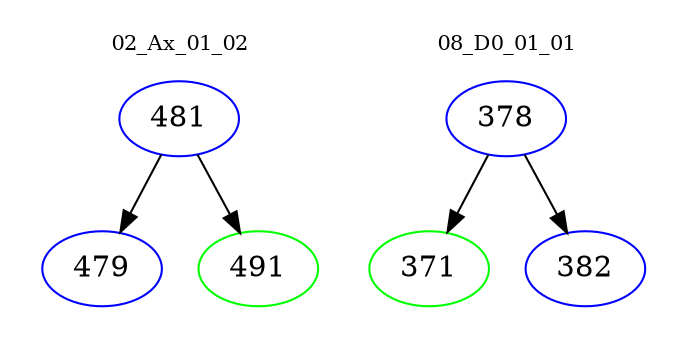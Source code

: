 digraph{
subgraph cluster_0 {
color = white
label = "02_Ax_01_02";
fontsize=10;
T0_481 [label="481", color="blue"]
T0_481 -> T0_479 [color="black"]
T0_479 [label="479", color="blue"]
T0_481 -> T0_491 [color="black"]
T0_491 [label="491", color="green"]
}
subgraph cluster_1 {
color = white
label = "08_D0_01_01";
fontsize=10;
T1_378 [label="378", color="blue"]
T1_378 -> T1_371 [color="black"]
T1_371 [label="371", color="green"]
T1_378 -> T1_382 [color="black"]
T1_382 [label="382", color="blue"]
}
}
